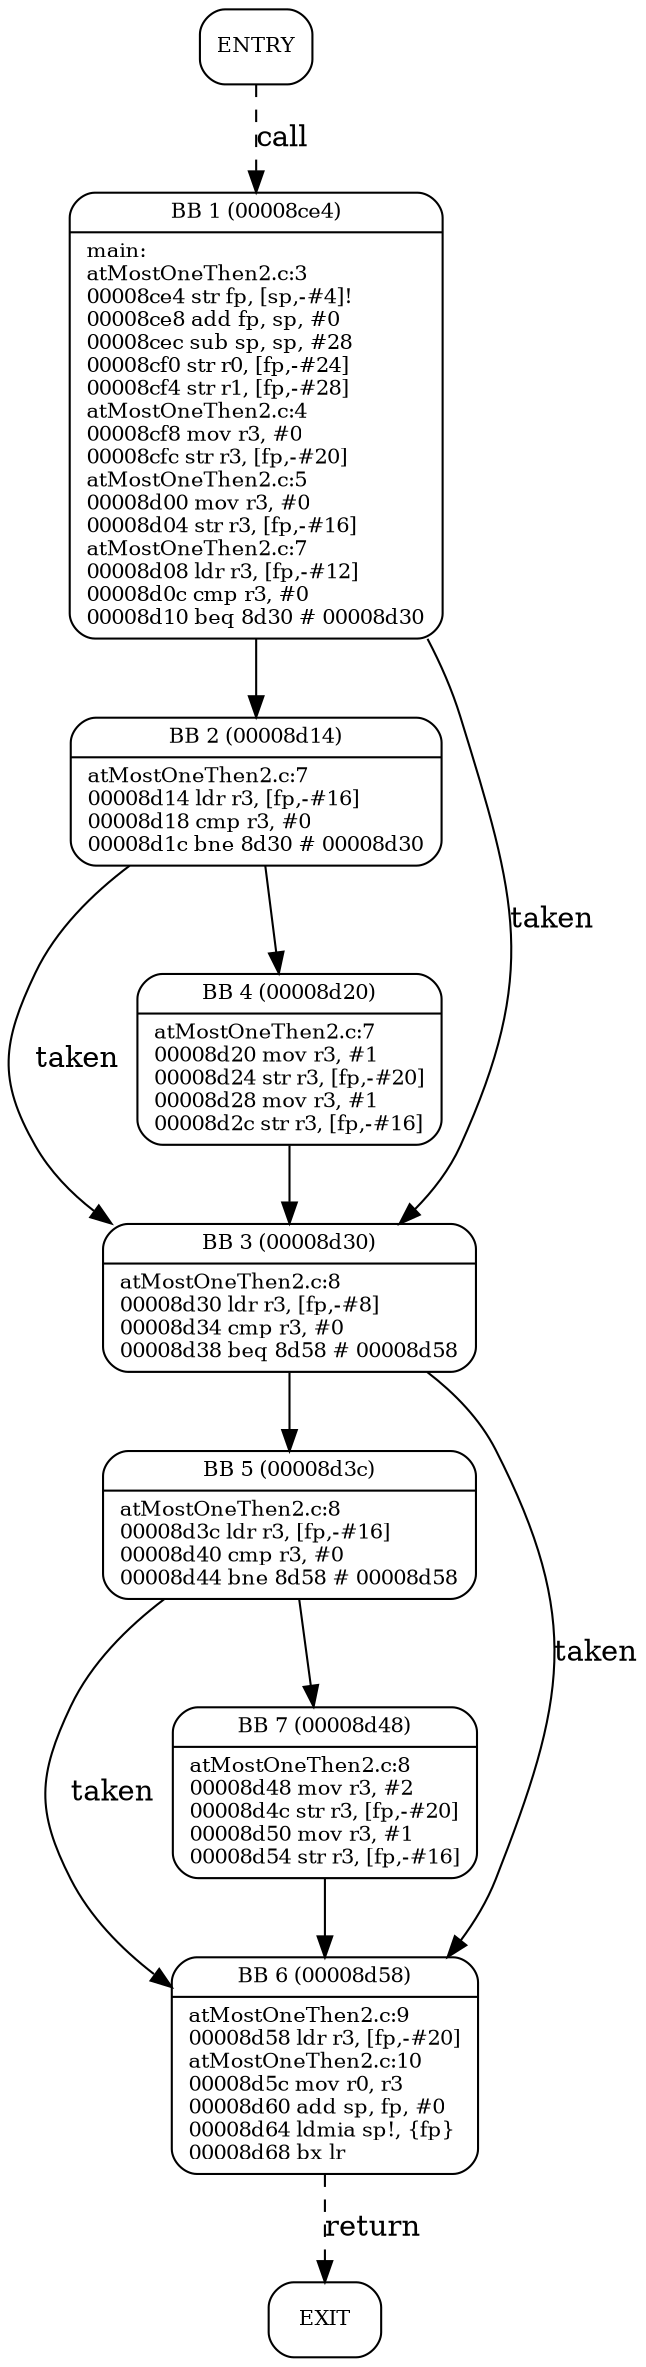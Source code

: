 digraph main{
node [shape=Mrecord, labeljust=l, fontsize=10];
	"0" [label="ENTRY"]
	"0" -> "1" [label="call", style=dashed, weight=2];
	"1" [label="{BB 1 (00008ce4) | main:\latMostOneThen2.c:3\l00008ce4    str fp, [sp,-#4]!\l00008ce8    add fp, sp, #0\l00008cec    sub sp, sp, #28\l00008cf0    str r0, [fp,-#24]\l00008cf4    str r1, [fp,-#28]\latMostOneThen2.c:4\l00008cf8    mov r3, #0\l00008cfc    str r3, [fp,-#20]\latMostOneThen2.c:5\l00008d00    mov r3, #0\l00008d04    str r3, [fp,-#16]\latMostOneThen2.c:7\l00008d08    ldr r3, [fp,-#12]\l00008d0c    cmp r3, #0\l00008d10    beq 8d30    # 00008d30\l }"]
	"1" -> "2" [weight=4];
	"1" -> "3" [label="taken", weight=3];
	"2" [label="{BB 2 (00008d14) | atMostOneThen2.c:7\l00008d14    ldr r3, [fp,-#16]\l00008d18    cmp r3, #0\l00008d1c    bne 8d30    # 00008d30\l }"]
	"2" -> "4" [weight=4];
	"2" -> "3" [label="taken", weight=3];
	"3" [label="{BB 3 (00008d30) | atMostOneThen2.c:8\l00008d30    ldr r3, [fp,-#8]\l00008d34    cmp r3, #0\l00008d38    beq 8d58    # 00008d58\l }"]
	"3" -> "5" [weight=4];
	"3" -> "6" [label="taken", weight=3];
	"4" [label="{BB 4 (00008d20) | atMostOneThen2.c:7\l00008d20    mov r3, #1\l00008d24    str r3, [fp,-#20]\l00008d28    mov r3, #1\l00008d2c    str r3, [fp,-#16]\l }"]
	"4" -> "3" [weight=4];
	"5" [label="{BB 5 (00008d3c) | atMostOneThen2.c:8\l00008d3c    ldr r3, [fp,-#16]\l00008d40    cmp r3, #0\l00008d44    bne 8d58    # 00008d58\l }"]
	"5" -> "7" [weight=4];
	"5" -> "6" [label="taken", weight=3];
	"6" [label="{BB 6 (00008d58) | atMostOneThen2.c:9\l00008d58    ldr r3, [fp,-#20]\latMostOneThen2.c:10\l00008d5c    mov r0, r3\l00008d60    add sp, fp, #0\l00008d64    ldmia sp!, \{fp\}\l00008d68    bx lr\l }"]
	"6" -> "8" [label="return", style=dashed, weight=2];
	"7" [label="{BB 7 (00008d48) | atMostOneThen2.c:8\l00008d48    mov r3, #2\l00008d4c    str r3, [fp,-#20]\l00008d50    mov r3, #1\l00008d54    str r3, [fp,-#16]\l }"]
	"7" -> "6" [weight=4];
	"8" [label="EXIT"]
}

